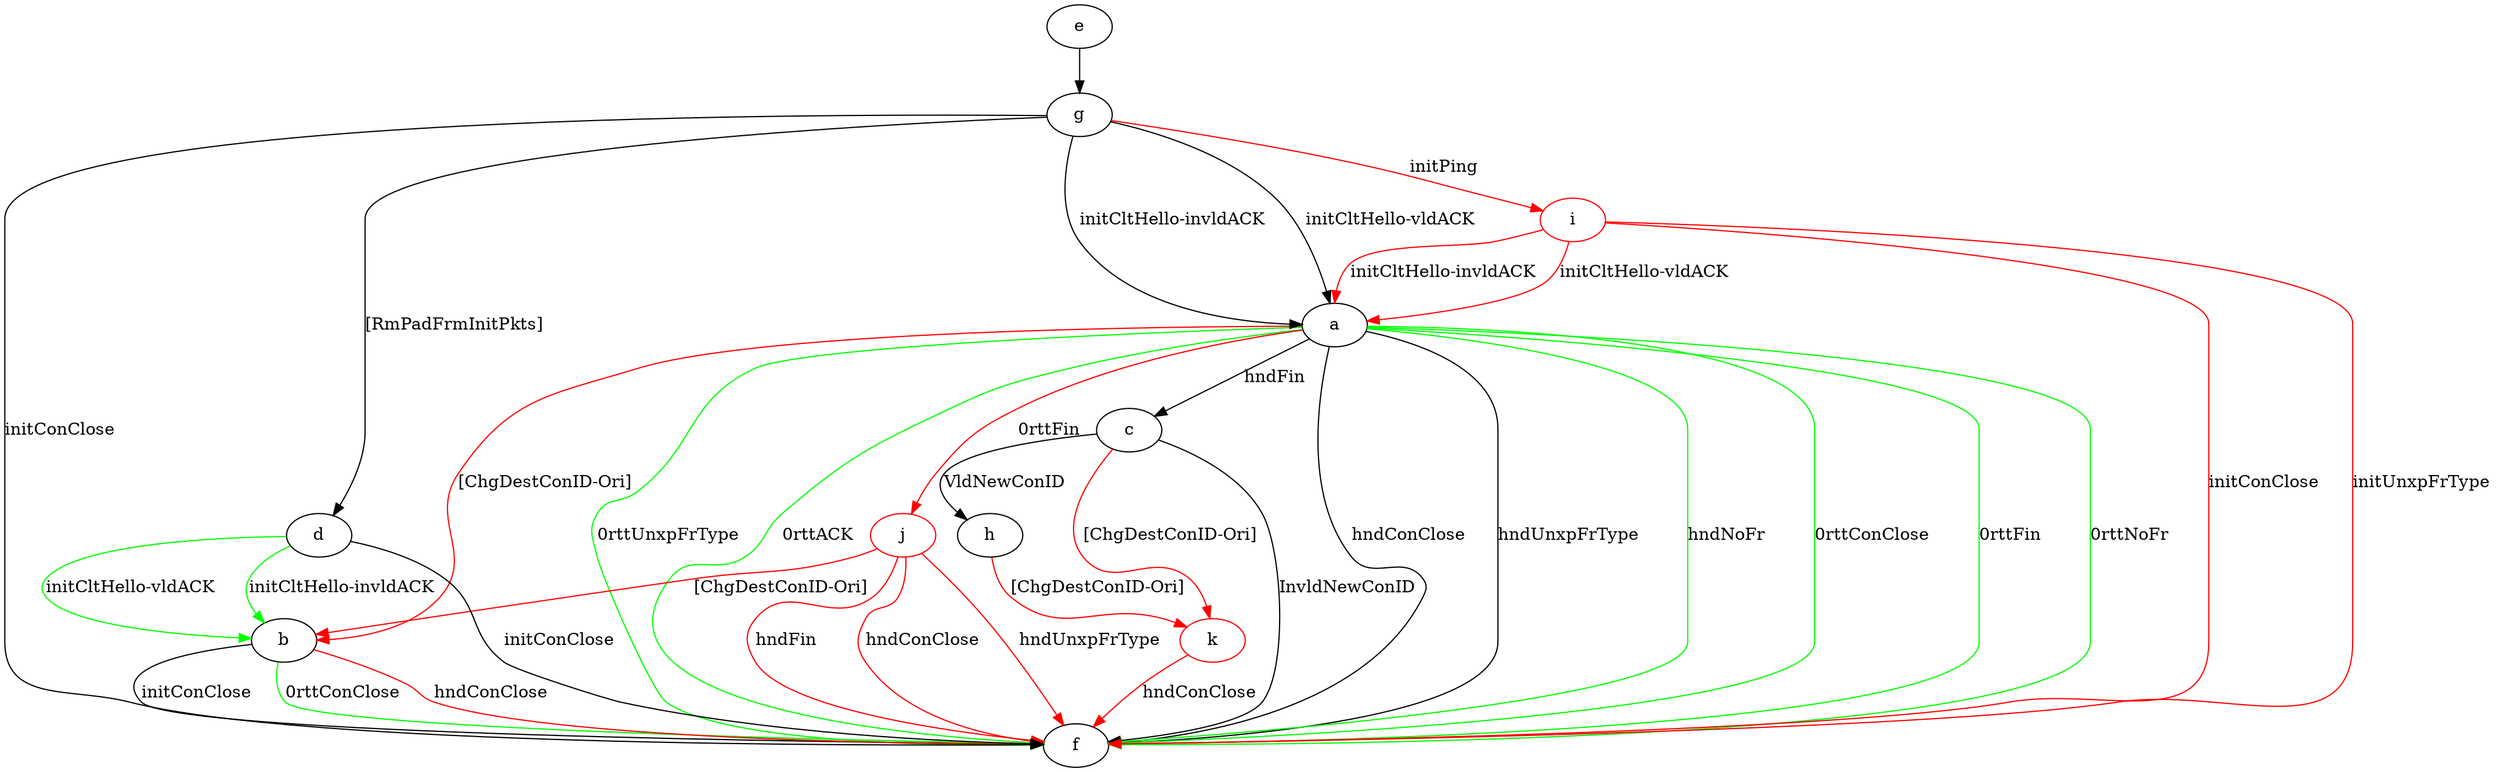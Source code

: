 digraph "" {
	a -> b	[key=0,
		color=red,
		label="[ChgDestConID-Ori] "];
	a -> c	[key=0,
		label="hndFin "];
	a -> f	[key=0,
		label="hndConClose "];
	a -> f	[key=1,
		label="hndUnxpFrType "];
	a -> f	[key=2,
		color=green,
		label="hndNoFr "];
	a -> f	[key=3,
		color=green,
		label="0rttConClose "];
	a -> f	[key=4,
		color=green,
		label="0rttFin "];
	a -> f	[key=5,
		color=green,
		label="0rttNoFr "];
	a -> f	[key=6,
		color=green,
		label="0rttUnxpFrType "];
	a -> f	[key=7,
		color=green,
		label="0rttACK "];
	j	[color=red];
	a -> j	[key=0,
		color=red,
		label="0rttFin "];
	b -> f	[key=0,
		label="initConClose "];
	b -> f	[key=1,
		color=green,
		label="0rttConClose "];
	b -> f	[key=2,
		color=red,
		label="hndConClose "];
	c -> f	[key=0,
		label="InvldNewConID "];
	c -> h	[key=0,
		label="VldNewConID "];
	k	[color=red];
	c -> k	[key=0,
		color=red,
		label="[ChgDestConID-Ori] "];
	d -> b	[key=0,
		color=green,
		label="initCltHello-vldACK "];
	d -> b	[key=1,
		color=green,
		label="initCltHello-invldACK "];
	d -> f	[key=0,
		label="initConClose "];
	e -> g	[key=0];
	g -> a	[key=0,
		label="initCltHello-vldACK "];
	g -> a	[key=1,
		label="initCltHello-invldACK "];
	g -> d	[key=0,
		label="[RmPadFrmInitPkts] "];
	g -> f	[key=0,
		label="initConClose "];
	i	[color=red];
	g -> i	[key=0,
		color=red,
		label="initPing "];
	h -> k	[key=0,
		color=red,
		label="[ChgDestConID-Ori] "];
	i -> a	[key=0,
		color=red,
		label="initCltHello-vldACK "];
	i -> a	[key=1,
		color=red,
		label="initCltHello-invldACK "];
	i -> f	[key=0,
		color=red,
		label="initConClose "];
	i -> f	[key=1,
		color=red,
		label="initUnxpFrType "];
	j -> b	[key=0,
		color=red,
		label="[ChgDestConID-Ori] "];
	j -> f	[key=0,
		color=red,
		label="hndFin "];
	j -> f	[key=1,
		color=red,
		label="hndConClose "];
	j -> f	[key=2,
		color=red,
		label="hndUnxpFrType "];
	k -> f	[key=0,
		color=red,
		label="hndConClose "];
}
